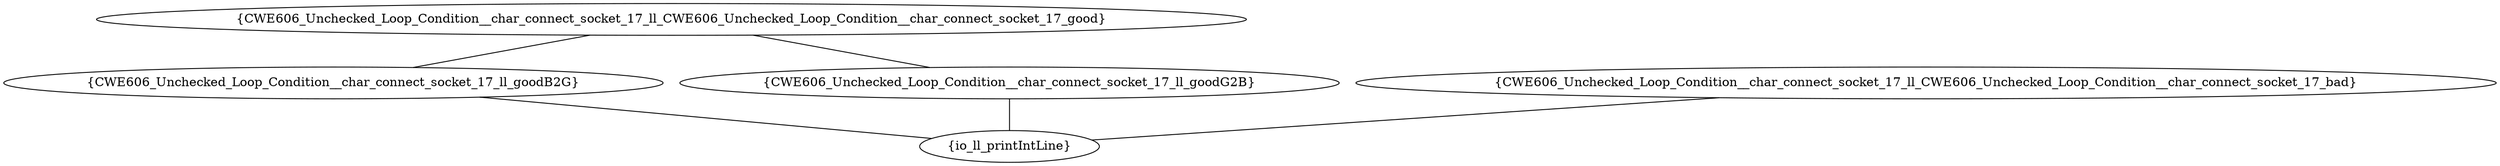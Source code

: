 graph "cg graph" {
CWE606_Unchecked_Loop_Condition__char_connect_socket_17_ll_CWE606_Unchecked_Loop_Condition__char_connect_socket_17_good [label="{CWE606_Unchecked_Loop_Condition__char_connect_socket_17_ll_CWE606_Unchecked_Loop_Condition__char_connect_socket_17_good}"];
CWE606_Unchecked_Loop_Condition__char_connect_socket_17_ll_goodB2G [label="{CWE606_Unchecked_Loop_Condition__char_connect_socket_17_ll_goodB2G}"];
CWE606_Unchecked_Loop_Condition__char_connect_socket_17_ll_goodG2B [label="{CWE606_Unchecked_Loop_Condition__char_connect_socket_17_ll_goodG2B}"];
io_ll_printIntLine [label="{io_ll_printIntLine}"];
CWE606_Unchecked_Loop_Condition__char_connect_socket_17_ll_CWE606_Unchecked_Loop_Condition__char_connect_socket_17_bad [label="{CWE606_Unchecked_Loop_Condition__char_connect_socket_17_ll_CWE606_Unchecked_Loop_Condition__char_connect_socket_17_bad}"];
CWE606_Unchecked_Loop_Condition__char_connect_socket_17_ll_CWE606_Unchecked_Loop_Condition__char_connect_socket_17_good -- CWE606_Unchecked_Loop_Condition__char_connect_socket_17_ll_goodB2G;
CWE606_Unchecked_Loop_Condition__char_connect_socket_17_ll_CWE606_Unchecked_Loop_Condition__char_connect_socket_17_good -- CWE606_Unchecked_Loop_Condition__char_connect_socket_17_ll_goodG2B;
CWE606_Unchecked_Loop_Condition__char_connect_socket_17_ll_goodG2B -- io_ll_printIntLine;
CWE606_Unchecked_Loop_Condition__char_connect_socket_17_ll_goodB2G -- io_ll_printIntLine;
CWE606_Unchecked_Loop_Condition__char_connect_socket_17_ll_CWE606_Unchecked_Loop_Condition__char_connect_socket_17_bad -- io_ll_printIntLine;
}
